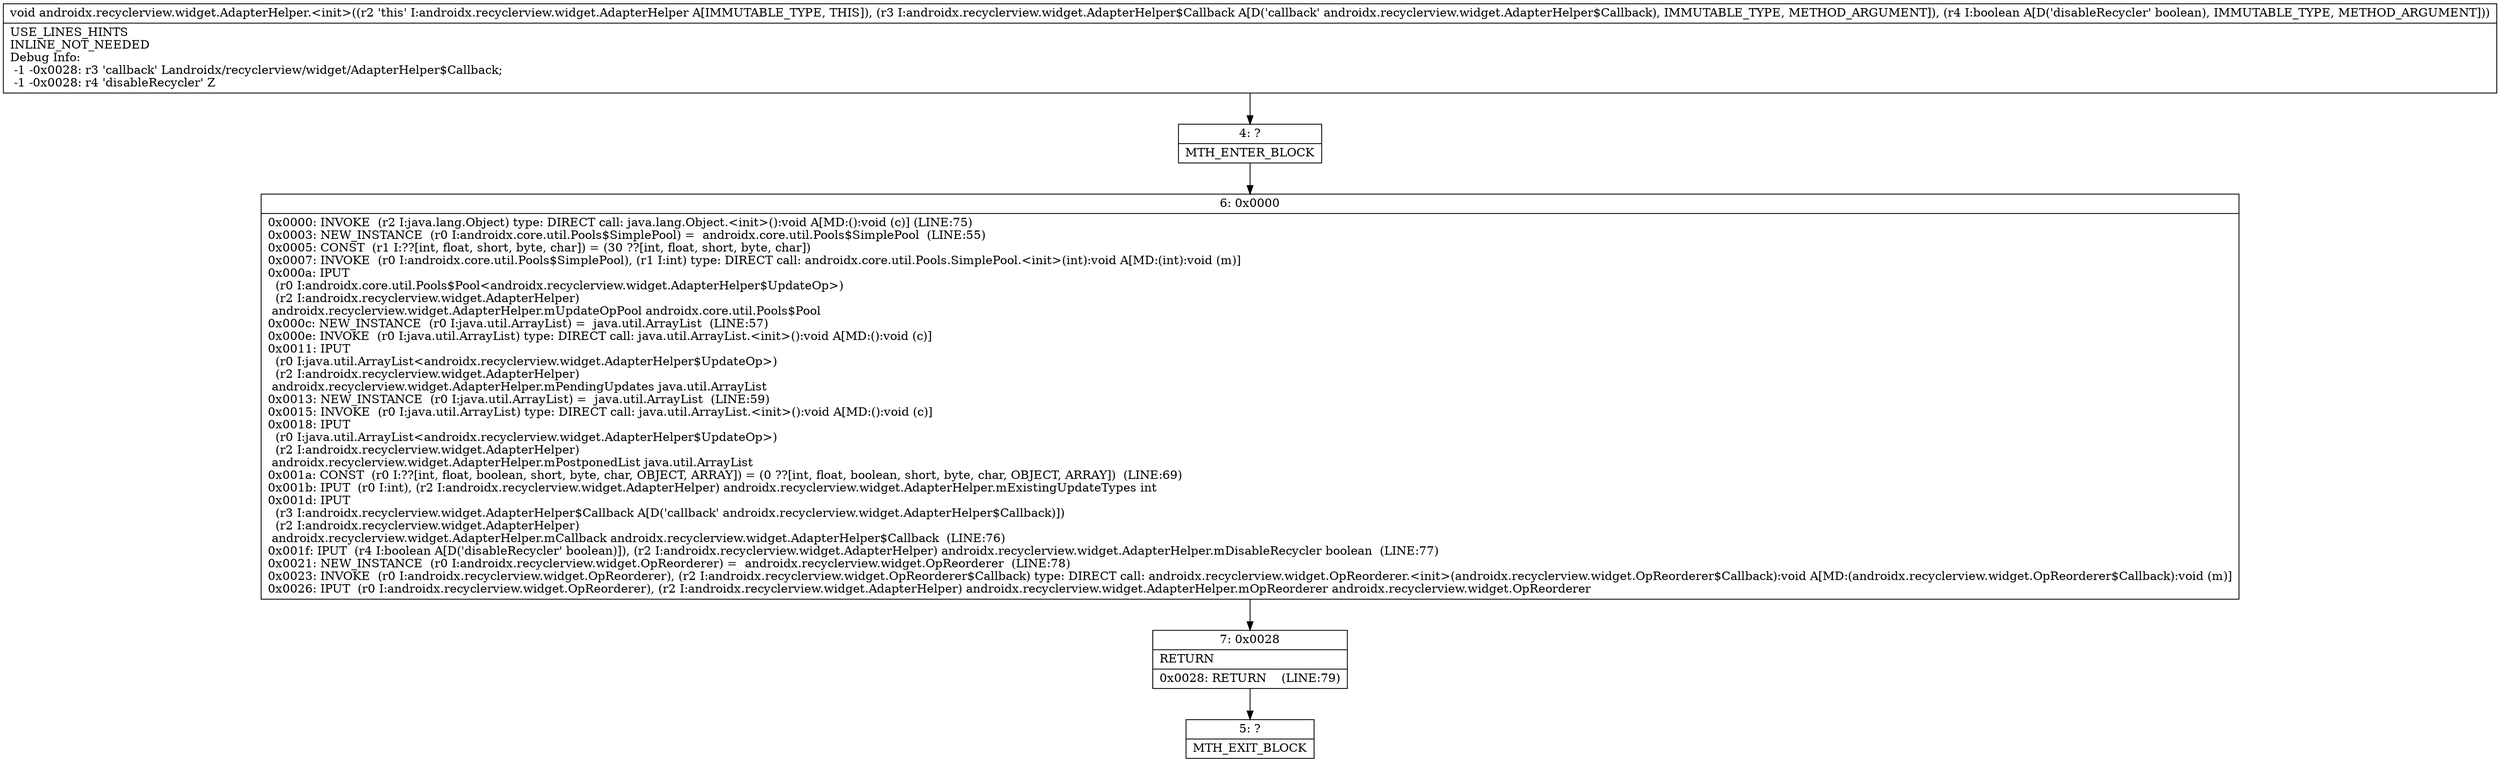 digraph "CFG forandroidx.recyclerview.widget.AdapterHelper.\<init\>(Landroidx\/recyclerview\/widget\/AdapterHelper$Callback;Z)V" {
Node_4 [shape=record,label="{4\:\ ?|MTH_ENTER_BLOCK\l}"];
Node_6 [shape=record,label="{6\:\ 0x0000|0x0000: INVOKE  (r2 I:java.lang.Object) type: DIRECT call: java.lang.Object.\<init\>():void A[MD:():void (c)] (LINE:75)\l0x0003: NEW_INSTANCE  (r0 I:androidx.core.util.Pools$SimplePool) =  androidx.core.util.Pools$SimplePool  (LINE:55)\l0x0005: CONST  (r1 I:??[int, float, short, byte, char]) = (30 ??[int, float, short, byte, char]) \l0x0007: INVOKE  (r0 I:androidx.core.util.Pools$SimplePool), (r1 I:int) type: DIRECT call: androidx.core.util.Pools.SimplePool.\<init\>(int):void A[MD:(int):void (m)]\l0x000a: IPUT  \l  (r0 I:androidx.core.util.Pools$Pool\<androidx.recyclerview.widget.AdapterHelper$UpdateOp\>)\l  (r2 I:androidx.recyclerview.widget.AdapterHelper)\l androidx.recyclerview.widget.AdapterHelper.mUpdateOpPool androidx.core.util.Pools$Pool \l0x000c: NEW_INSTANCE  (r0 I:java.util.ArrayList) =  java.util.ArrayList  (LINE:57)\l0x000e: INVOKE  (r0 I:java.util.ArrayList) type: DIRECT call: java.util.ArrayList.\<init\>():void A[MD:():void (c)]\l0x0011: IPUT  \l  (r0 I:java.util.ArrayList\<androidx.recyclerview.widget.AdapterHelper$UpdateOp\>)\l  (r2 I:androidx.recyclerview.widget.AdapterHelper)\l androidx.recyclerview.widget.AdapterHelper.mPendingUpdates java.util.ArrayList \l0x0013: NEW_INSTANCE  (r0 I:java.util.ArrayList) =  java.util.ArrayList  (LINE:59)\l0x0015: INVOKE  (r0 I:java.util.ArrayList) type: DIRECT call: java.util.ArrayList.\<init\>():void A[MD:():void (c)]\l0x0018: IPUT  \l  (r0 I:java.util.ArrayList\<androidx.recyclerview.widget.AdapterHelper$UpdateOp\>)\l  (r2 I:androidx.recyclerview.widget.AdapterHelper)\l androidx.recyclerview.widget.AdapterHelper.mPostponedList java.util.ArrayList \l0x001a: CONST  (r0 I:??[int, float, boolean, short, byte, char, OBJECT, ARRAY]) = (0 ??[int, float, boolean, short, byte, char, OBJECT, ARRAY])  (LINE:69)\l0x001b: IPUT  (r0 I:int), (r2 I:androidx.recyclerview.widget.AdapterHelper) androidx.recyclerview.widget.AdapterHelper.mExistingUpdateTypes int \l0x001d: IPUT  \l  (r3 I:androidx.recyclerview.widget.AdapterHelper$Callback A[D('callback' androidx.recyclerview.widget.AdapterHelper$Callback)])\l  (r2 I:androidx.recyclerview.widget.AdapterHelper)\l androidx.recyclerview.widget.AdapterHelper.mCallback androidx.recyclerview.widget.AdapterHelper$Callback  (LINE:76)\l0x001f: IPUT  (r4 I:boolean A[D('disableRecycler' boolean)]), (r2 I:androidx.recyclerview.widget.AdapterHelper) androidx.recyclerview.widget.AdapterHelper.mDisableRecycler boolean  (LINE:77)\l0x0021: NEW_INSTANCE  (r0 I:androidx.recyclerview.widget.OpReorderer) =  androidx.recyclerview.widget.OpReorderer  (LINE:78)\l0x0023: INVOKE  (r0 I:androidx.recyclerview.widget.OpReorderer), (r2 I:androidx.recyclerview.widget.OpReorderer$Callback) type: DIRECT call: androidx.recyclerview.widget.OpReorderer.\<init\>(androidx.recyclerview.widget.OpReorderer$Callback):void A[MD:(androidx.recyclerview.widget.OpReorderer$Callback):void (m)]\l0x0026: IPUT  (r0 I:androidx.recyclerview.widget.OpReorderer), (r2 I:androidx.recyclerview.widget.AdapterHelper) androidx.recyclerview.widget.AdapterHelper.mOpReorderer androidx.recyclerview.widget.OpReorderer \l}"];
Node_7 [shape=record,label="{7\:\ 0x0028|RETURN\l|0x0028: RETURN    (LINE:79)\l}"];
Node_5 [shape=record,label="{5\:\ ?|MTH_EXIT_BLOCK\l}"];
MethodNode[shape=record,label="{void androidx.recyclerview.widget.AdapterHelper.\<init\>((r2 'this' I:androidx.recyclerview.widget.AdapterHelper A[IMMUTABLE_TYPE, THIS]), (r3 I:androidx.recyclerview.widget.AdapterHelper$Callback A[D('callback' androidx.recyclerview.widget.AdapterHelper$Callback), IMMUTABLE_TYPE, METHOD_ARGUMENT]), (r4 I:boolean A[D('disableRecycler' boolean), IMMUTABLE_TYPE, METHOD_ARGUMENT]))  | USE_LINES_HINTS\lINLINE_NOT_NEEDED\lDebug Info:\l  \-1 \-0x0028: r3 'callback' Landroidx\/recyclerview\/widget\/AdapterHelper$Callback;\l  \-1 \-0x0028: r4 'disableRecycler' Z\l}"];
MethodNode -> Node_4;Node_4 -> Node_6;
Node_6 -> Node_7;
Node_7 -> Node_5;
}

